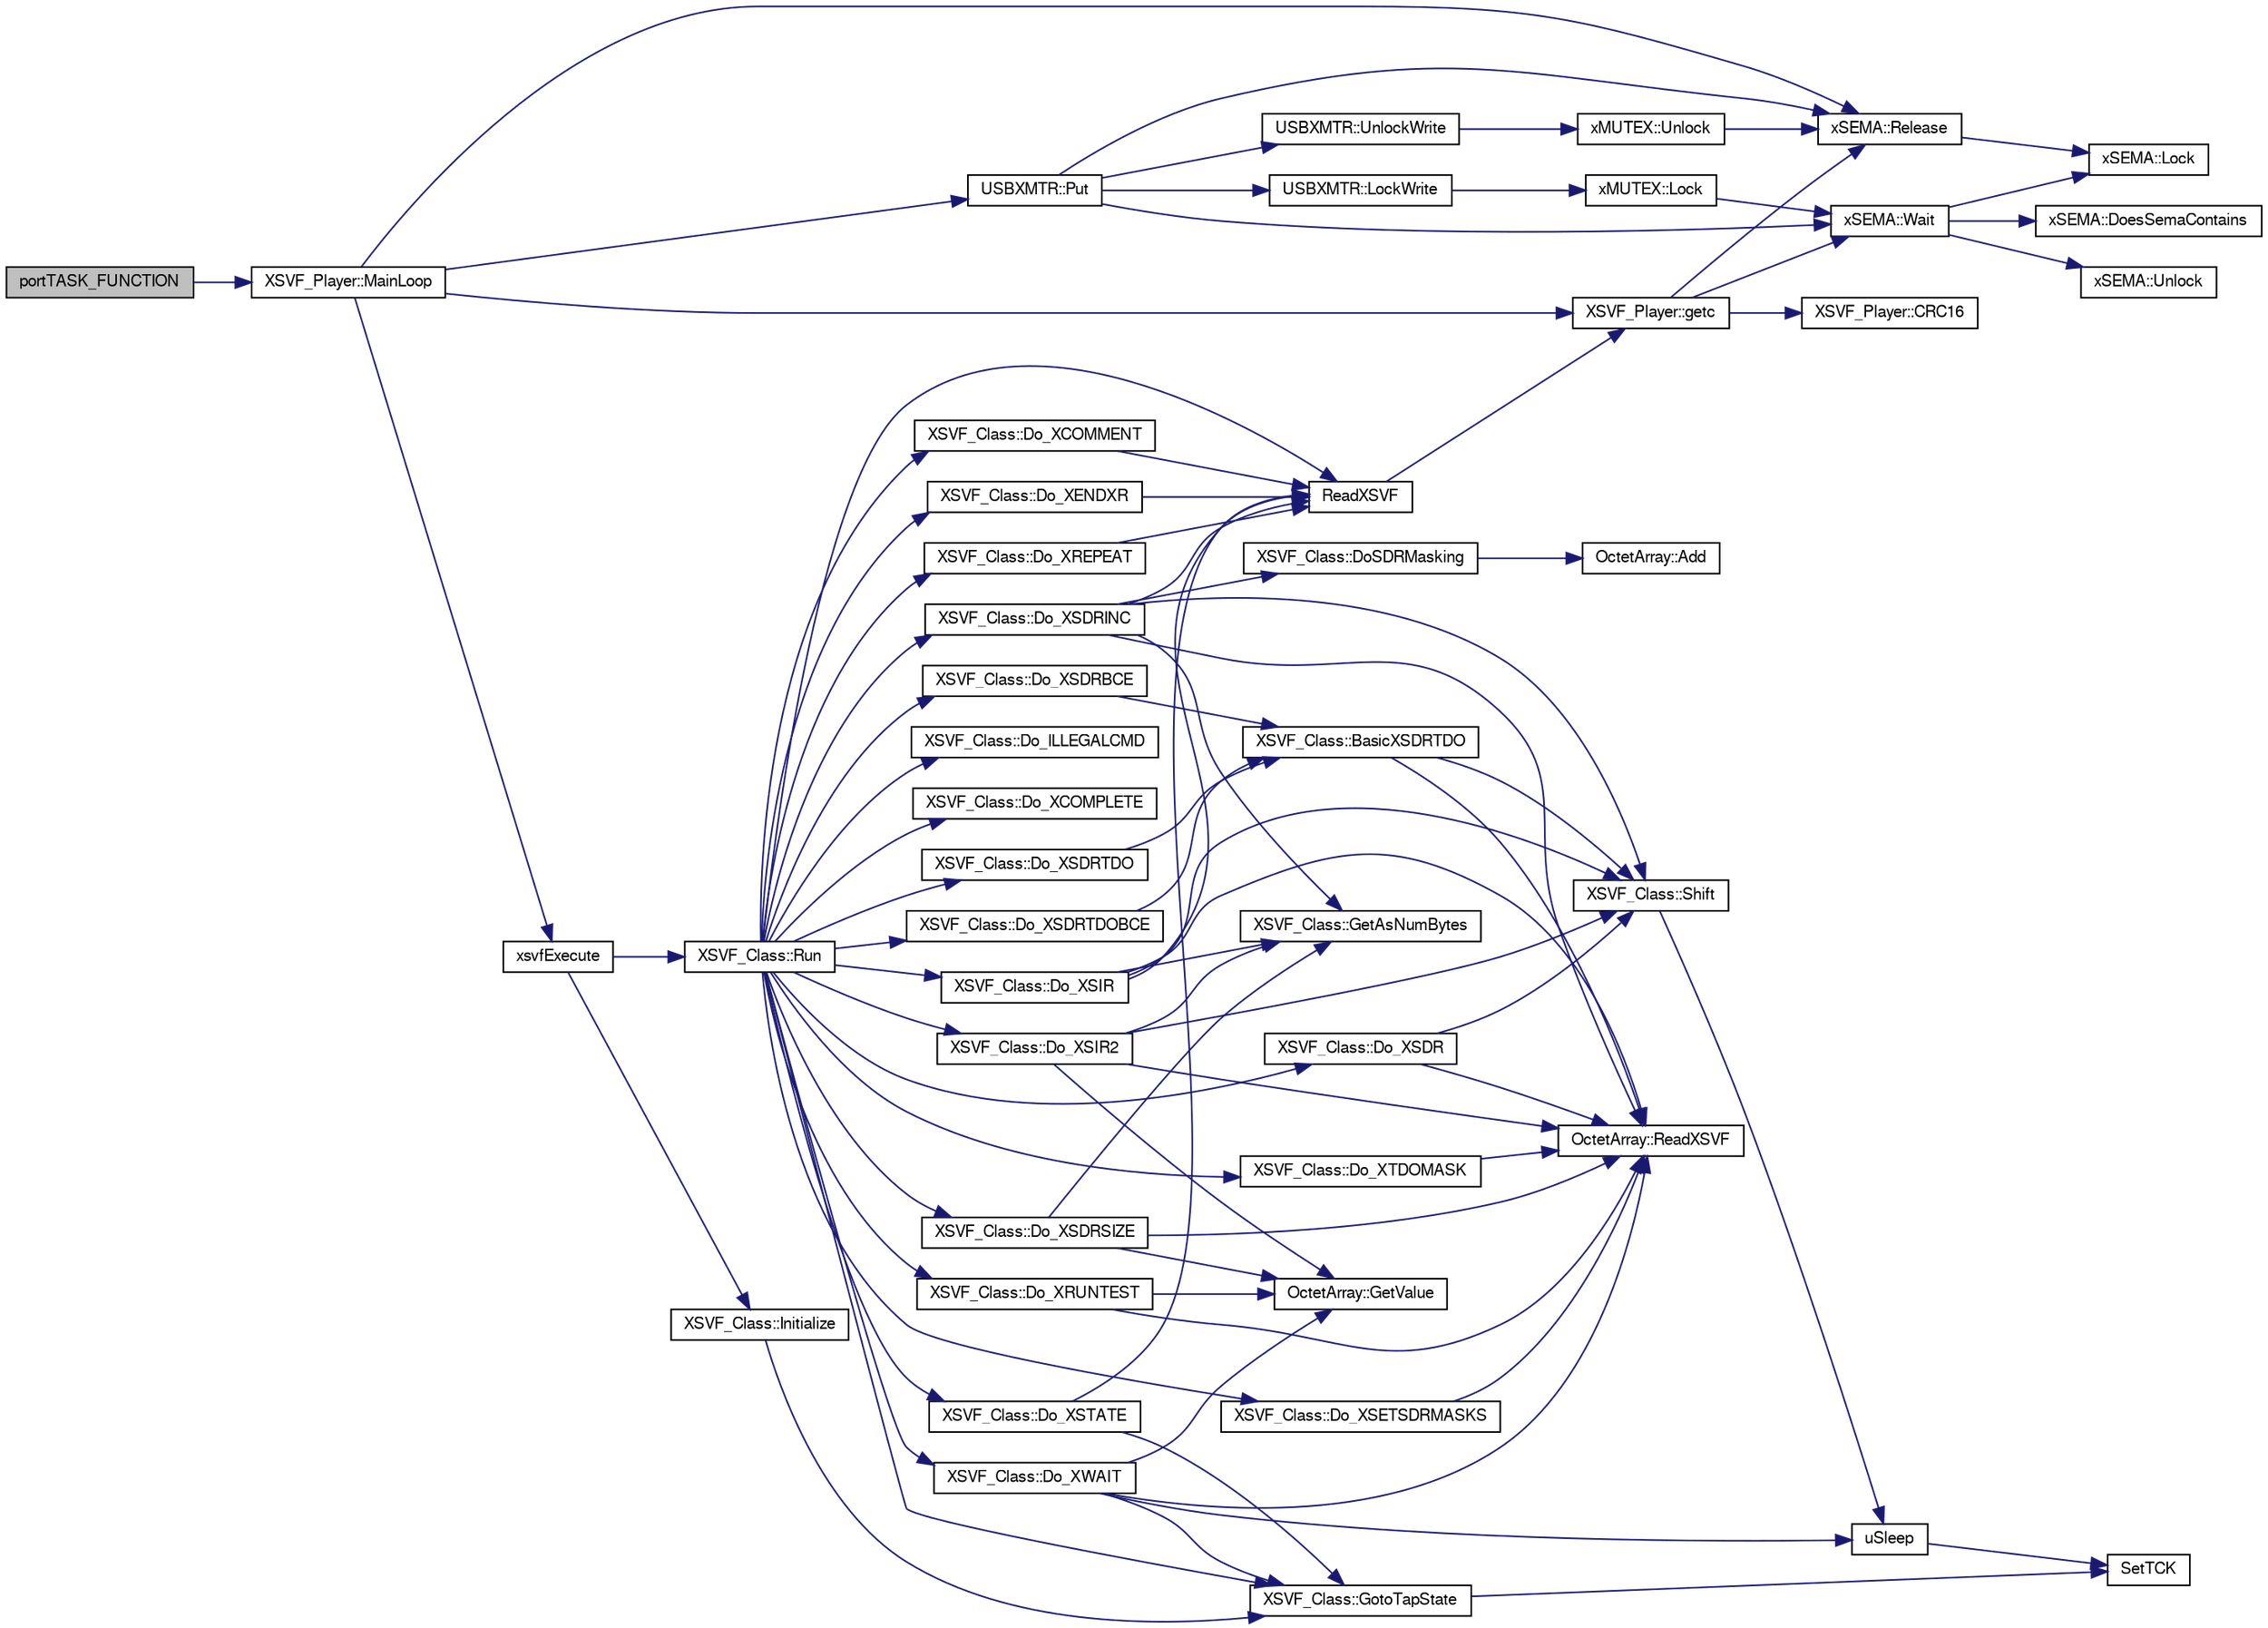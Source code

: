 digraph G
{
  bgcolor="transparent";
  edge [fontname="FreeSans",fontsize=10,labelfontname="FreeSans",labelfontsize=10];
  node [fontname="FreeSans",fontsize=10,shape=record];
  rankdir=LR;
  Node1 [label="portTASK_FUNCTION",height=0.2,width=0.4,color="black", fillcolor="grey75", style="filled" fontcolor="black"];
  Node1 -> Node2 [color="midnightblue",fontsize=10,style="solid",fontname="FreeSans"];
  Node2 [label="XSVF_Player::MainLoop",height=0.2,width=0.4,color="black",URL="$class_x_s_v_f___player.html#7c68cab8bc1c8d4a40a5a14c7e389a9d"];
  Node2 -> Node3 [color="midnightblue",fontsize=10,style="solid",fontname="FreeSans"];
  Node3 [label="XSVF_Player::getc",height=0.2,width=0.4,color="black",URL="$class_x_s_v_f___player.html#30c853edaf50b1a4d677131bdb78d277"];
  Node3 -> Node4 [color="midnightblue",fontsize=10,style="solid",fontname="FreeSans"];
  Node4 [label="XSVF_Player::CRC16",height=0.2,width=0.4,color="black",URL="$class_x_s_v_f___player.html#493d16eed95c4ea70c1026758c45bcf9"];
  Node3 -> Node5 [color="midnightblue",fontsize=10,style="solid",fontname="FreeSans"];
  Node5 [label="xSEMA::Release",height=0.2,width=0.4,color="black",URL="$classx_s_e_m_a.html#21e114e5918da00fc1d5ce9b285f5e2b"];
  Node5 -> Node6 [color="midnightblue",fontsize=10,style="solid",fontname="FreeSans"];
  Node6 [label="xSEMA::Lock",height=0.2,width=0.4,color="black",URL="$classx_s_e_m_a.html#f672373f4e74bc17689036721587a6f1"];
  Node3 -> Node7 [color="midnightblue",fontsize=10,style="solid",fontname="FreeSans"];
  Node7 [label="xSEMA::Wait",height=0.2,width=0.4,color="black",URL="$classx_s_e_m_a.html#d398bc33f1c28f28c33ce1796b0e4ca7"];
  Node7 -> Node8 [color="midnightblue",fontsize=10,style="solid",fontname="FreeSans"];
  Node8 [label="xSEMA::DoesSemaContains",height=0.2,width=0.4,color="black",URL="$classx_s_e_m_a.html#b04acaa143ecfad200784197b075a8a8"];
  Node7 -> Node6 [color="midnightblue",fontsize=10,style="solid",fontname="FreeSans"];
  Node7 -> Node9 [color="midnightblue",fontsize=10,style="solid",fontname="FreeSans"];
  Node9 [label="xSEMA::Unlock",height=0.2,width=0.4,color="black",URL="$classx_s_e_m_a.html#b2457b1a08f5ef2bc40524d0e2c306bc"];
  Node2 -> Node10 [color="midnightblue",fontsize=10,style="solid",fontname="FreeSans"];
  Node10 [label="USBXMTR::Put",height=0.2,width=0.4,color="black",URL="$class_u_s_b_x_m_t_r.html#149d280fef7548a52d67fcb5c5ac3ea6"];
  Node10 -> Node11 [color="midnightblue",fontsize=10,style="solid",fontname="FreeSans"];
  Node11 [label="USBXMTR::LockWrite",height=0.2,width=0.4,color="black",URL="$class_u_s_b_x_m_t_r.html#70384f142454df09c3600680cff40274"];
  Node11 -> Node12 [color="midnightblue",fontsize=10,style="solid",fontname="FreeSans"];
  Node12 [label="xMUTEX::Lock",height=0.2,width=0.4,color="black",URL="$classx_m_u_t_e_x.html#529d57424fe4f58d9a13dea66e40ecfa"];
  Node12 -> Node7 [color="midnightblue",fontsize=10,style="solid",fontname="FreeSans"];
  Node10 -> Node5 [color="midnightblue",fontsize=10,style="solid",fontname="FreeSans"];
  Node10 -> Node13 [color="midnightblue",fontsize=10,style="solid",fontname="FreeSans"];
  Node13 [label="USBXMTR::UnlockWrite",height=0.2,width=0.4,color="black",URL="$class_u_s_b_x_m_t_r.html#421fa0d0a2a7d807d6d9c84b6e0304f8"];
  Node13 -> Node14 [color="midnightblue",fontsize=10,style="solid",fontname="FreeSans"];
  Node14 [label="xMUTEX::Unlock",height=0.2,width=0.4,color="black",URL="$classx_m_u_t_e_x.html#5f693de60fd054e78ef201118bc54a5f"];
  Node14 -> Node5 [color="midnightblue",fontsize=10,style="solid",fontname="FreeSans"];
  Node10 -> Node7 [color="midnightblue",fontsize=10,style="solid",fontname="FreeSans"];
  Node2 -> Node5 [color="midnightblue",fontsize=10,style="solid",fontname="FreeSans"];
  Node2 -> Node15 [color="midnightblue",fontsize=10,style="solid",fontname="FreeSans"];
  Node15 [label="xsvfExecute",height=0.2,width=0.4,color="black",URL="$xsvf_player_8cpp.html#e93c6daae7373770742d882ffff7db8a"];
  Node15 -> Node16 [color="midnightblue",fontsize=10,style="solid",fontname="FreeSans"];
  Node16 [label="XSVF_Class::Initialize",height=0.2,width=0.4,color="black",URL="$class_x_s_v_f___class.html#b1a0edb866632e8feca153e14110f394"];
  Node16 -> Node17 [color="midnightblue",fontsize=10,style="solid",fontname="FreeSans"];
  Node17 [label="XSVF_Class::GotoTapState",height=0.2,width=0.4,color="black",URL="$class_x_s_v_f___class.html#5808e57917c2f489d97ddb9f1c4d346c"];
  Node17 -> Node18 [color="midnightblue",fontsize=10,style="solid",fontname="FreeSans"];
  Node18 [label="SetTCK",height=0.2,width=0.4,color="black",URL="$xsvf_port_8hpp.html#f78586706e602574a5a51f07ca7928d1"];
  Node15 -> Node19 [color="midnightblue",fontsize=10,style="solid",fontname="FreeSans"];
  Node19 [label="XSVF_Class::Run",height=0.2,width=0.4,color="black",URL="$class_x_s_v_f___class.html#12ccef01bf5a47d54aa357204c0e4636"];
  Node19 -> Node20 [color="midnightblue",fontsize=10,style="solid",fontname="FreeSans"];
  Node20 [label="XSVF_Class::Do_ILLEGALCMD",height=0.2,width=0.4,color="black",URL="$class_x_s_v_f___class.html#8cf144d81fccdbf9aa1b9335b6f6a9fb"];
  Node19 -> Node21 [color="midnightblue",fontsize=10,style="solid",fontname="FreeSans"];
  Node21 [label="XSVF_Class::Do_XCOMMENT",height=0.2,width=0.4,color="black",URL="$class_x_s_v_f___class.html#ccbb74bef1f29b2a1522413953b06f7e"];
  Node21 -> Node22 [color="midnightblue",fontsize=10,style="solid",fontname="FreeSans"];
  Node22 [label="ReadXSVF",height=0.2,width=0.4,color="black",URL="$xsvf_port_8hpp.html#eead376a8e9b9d8b83d3f95f0b440ecc"];
  Node22 -> Node3 [color="midnightblue",fontsize=10,style="solid",fontname="FreeSans"];
  Node19 -> Node23 [color="midnightblue",fontsize=10,style="solid",fontname="FreeSans"];
  Node23 [label="XSVF_Class::Do_XCOMPLETE",height=0.2,width=0.4,color="black",URL="$class_x_s_v_f___class.html#26c1aa484c40f8af2b308e52085c6ee7"];
  Node19 -> Node24 [color="midnightblue",fontsize=10,style="solid",fontname="FreeSans"];
  Node24 [label="XSVF_Class::Do_XENDXR",height=0.2,width=0.4,color="black",URL="$class_x_s_v_f___class.html#c16456e7c7645b0f00e476da3298f071"];
  Node24 -> Node22 [color="midnightblue",fontsize=10,style="solid",fontname="FreeSans"];
  Node19 -> Node25 [color="midnightblue",fontsize=10,style="solid",fontname="FreeSans"];
  Node25 [label="XSVF_Class::Do_XREPEAT",height=0.2,width=0.4,color="black",URL="$class_x_s_v_f___class.html#f63e8462528039052c8a608ec5cf1e4c"];
  Node25 -> Node22 [color="midnightblue",fontsize=10,style="solid",fontname="FreeSans"];
  Node19 -> Node26 [color="midnightblue",fontsize=10,style="solid",fontname="FreeSans"];
  Node26 [label="XSVF_Class::Do_XRUNTEST",height=0.2,width=0.4,color="black",URL="$class_x_s_v_f___class.html#abf7099236eea66ccf6dd065b55de77a"];
  Node26 -> Node27 [color="midnightblue",fontsize=10,style="solid",fontname="FreeSans"];
  Node27 [label="OctetArray::GetValue",height=0.2,width=0.4,color="black",URL="$struct_octet_array.html#cd6a007679e1d4786f4d8efdf6f0da65"];
  Node26 -> Node28 [color="midnightblue",fontsize=10,style="solid",fontname="FreeSans"];
  Node28 [label="OctetArray::ReadXSVF",height=0.2,width=0.4,color="black",URL="$struct_octet_array.html#3223cbfe6d3413548c77d3b852d535e6"];
  Node19 -> Node29 [color="midnightblue",fontsize=10,style="solid",fontname="FreeSans"];
  Node29 [label="XSVF_Class::Do_XSDR",height=0.2,width=0.4,color="black",URL="$class_x_s_v_f___class.html#8811b06c1226d944afcb5e780b6df1fc"];
  Node29 -> Node28 [color="midnightblue",fontsize=10,style="solid",fontname="FreeSans"];
  Node29 -> Node30 [color="midnightblue",fontsize=10,style="solid",fontname="FreeSans"];
  Node30 [label="XSVF_Class::Shift",height=0.2,width=0.4,color="black",URL="$class_x_s_v_f___class.html#a04c9ce53b4c6550ac573dceeac18cb6"];
  Node30 -> Node31 [color="midnightblue",fontsize=10,style="solid",fontname="FreeSans"];
  Node31 [label="uSleep",height=0.2,width=0.4,color="black",URL="$xsvf_task_8cpp.html#8a905b43fce5e032aef4d8682872d880"];
  Node31 -> Node18 [color="midnightblue",fontsize=10,style="solid",fontname="FreeSans"];
  Node19 -> Node32 [color="midnightblue",fontsize=10,style="solid",fontname="FreeSans"];
  Node32 [label="XSVF_Class::Do_XSDRBCE",height=0.2,width=0.4,color="black",URL="$class_x_s_v_f___class.html#50fac73304608764490ba227ecce1e05"];
  Node32 -> Node33 [color="midnightblue",fontsize=10,style="solid",fontname="FreeSans"];
  Node33 [label="XSVF_Class::BasicXSDRTDO",height=0.2,width=0.4,color="black",URL="$class_x_s_v_f___class.html#a41934cb146f13e6f4ec25a4696ec9c2"];
  Node33 -> Node28 [color="midnightblue",fontsize=10,style="solid",fontname="FreeSans"];
  Node33 -> Node30 [color="midnightblue",fontsize=10,style="solid",fontname="FreeSans"];
  Node19 -> Node34 [color="midnightblue",fontsize=10,style="solid",fontname="FreeSans"];
  Node34 [label="XSVF_Class::Do_XSDRINC",height=0.2,width=0.4,color="black",URL="$class_x_s_v_f___class.html#bb4f302bf9104dbb218f451536d7a665"];
  Node34 -> Node35 [color="midnightblue",fontsize=10,style="solid",fontname="FreeSans"];
  Node35 [label="XSVF_Class::DoSDRMasking",height=0.2,width=0.4,color="black",URL="$class_x_s_v_f___class.html#2d1b739216f30fb48c057cb0e2fa007f"];
  Node35 -> Node36 [color="midnightblue",fontsize=10,style="solid",fontname="FreeSans"];
  Node36 [label="OctetArray::Add",height=0.2,width=0.4,color="black",URL="$struct_octet_array.html#748c722464a9888ff56cfa508edf2700"];
  Node34 -> Node37 [color="midnightblue",fontsize=10,style="solid",fontname="FreeSans"];
  Node37 [label="XSVF_Class::GetAsNumBytes",height=0.2,width=0.4,color="black",URL="$class_x_s_v_f___class.html#57a63f796b3c8deabda9d8214b29bb18"];
  Node34 -> Node22 [color="midnightblue",fontsize=10,style="solid",fontname="FreeSans"];
  Node34 -> Node28 [color="midnightblue",fontsize=10,style="solid",fontname="FreeSans"];
  Node34 -> Node30 [color="midnightblue",fontsize=10,style="solid",fontname="FreeSans"];
  Node19 -> Node38 [color="midnightblue",fontsize=10,style="solid",fontname="FreeSans"];
  Node38 [label="XSVF_Class::Do_XSDRSIZE",height=0.2,width=0.4,color="black",URL="$class_x_s_v_f___class.html#87c22dcba26a629cc00323522c4ef063"];
  Node38 -> Node37 [color="midnightblue",fontsize=10,style="solid",fontname="FreeSans"];
  Node38 -> Node27 [color="midnightblue",fontsize=10,style="solid",fontname="FreeSans"];
  Node38 -> Node28 [color="midnightblue",fontsize=10,style="solid",fontname="FreeSans"];
  Node19 -> Node39 [color="midnightblue",fontsize=10,style="solid",fontname="FreeSans"];
  Node39 [label="XSVF_Class::Do_XSDRTDO",height=0.2,width=0.4,color="black",URL="$class_x_s_v_f___class.html#655dae380cc07887fc9d481e7f86112b"];
  Node39 -> Node33 [color="midnightblue",fontsize=10,style="solid",fontname="FreeSans"];
  Node19 -> Node40 [color="midnightblue",fontsize=10,style="solid",fontname="FreeSans"];
  Node40 [label="XSVF_Class::Do_XSDRTDOBCE",height=0.2,width=0.4,color="black",URL="$class_x_s_v_f___class.html#eb444803a3dc5487ef2b01b19ea63660"];
  Node40 -> Node33 [color="midnightblue",fontsize=10,style="solid",fontname="FreeSans"];
  Node19 -> Node41 [color="midnightblue",fontsize=10,style="solid",fontname="FreeSans"];
  Node41 [label="XSVF_Class::Do_XSETSDRMASKS",height=0.2,width=0.4,color="black",URL="$class_x_s_v_f___class.html#b45f523f5a4a0d364bd264b94c7b000c"];
  Node41 -> Node28 [color="midnightblue",fontsize=10,style="solid",fontname="FreeSans"];
  Node19 -> Node42 [color="midnightblue",fontsize=10,style="solid",fontname="FreeSans"];
  Node42 [label="XSVF_Class::Do_XSIR",height=0.2,width=0.4,color="black",URL="$class_x_s_v_f___class.html#bb98c9978279e6e849eba476a76b3964"];
  Node42 -> Node37 [color="midnightblue",fontsize=10,style="solid",fontname="FreeSans"];
  Node42 -> Node28 [color="midnightblue",fontsize=10,style="solid",fontname="FreeSans"];
  Node42 -> Node22 [color="midnightblue",fontsize=10,style="solid",fontname="FreeSans"];
  Node42 -> Node30 [color="midnightblue",fontsize=10,style="solid",fontname="FreeSans"];
  Node19 -> Node43 [color="midnightblue",fontsize=10,style="solid",fontname="FreeSans"];
  Node43 [label="XSVF_Class::Do_XSIR2",height=0.2,width=0.4,color="black",URL="$class_x_s_v_f___class.html#25a16a960509e4bffe9b1f51419deea5"];
  Node43 -> Node37 [color="midnightblue",fontsize=10,style="solid",fontname="FreeSans"];
  Node43 -> Node27 [color="midnightblue",fontsize=10,style="solid",fontname="FreeSans"];
  Node43 -> Node28 [color="midnightblue",fontsize=10,style="solid",fontname="FreeSans"];
  Node43 -> Node30 [color="midnightblue",fontsize=10,style="solid",fontname="FreeSans"];
  Node19 -> Node44 [color="midnightblue",fontsize=10,style="solid",fontname="FreeSans"];
  Node44 [label="XSVF_Class::Do_XSTATE",height=0.2,width=0.4,color="black",URL="$class_x_s_v_f___class.html#7ce7cf13775e4d4c6cf0e069bbd6467c"];
  Node44 -> Node17 [color="midnightblue",fontsize=10,style="solid",fontname="FreeSans"];
  Node44 -> Node22 [color="midnightblue",fontsize=10,style="solid",fontname="FreeSans"];
  Node19 -> Node45 [color="midnightblue",fontsize=10,style="solid",fontname="FreeSans"];
  Node45 [label="XSVF_Class::Do_XTDOMASK",height=0.2,width=0.4,color="black",URL="$class_x_s_v_f___class.html#db26d3040e760caed9f6c5934b5d926d"];
  Node45 -> Node28 [color="midnightblue",fontsize=10,style="solid",fontname="FreeSans"];
  Node19 -> Node46 [color="midnightblue",fontsize=10,style="solid",fontname="FreeSans"];
  Node46 [label="XSVF_Class::Do_XWAIT",height=0.2,width=0.4,color="black",URL="$class_x_s_v_f___class.html#25b6d97292978551f10fb0c30ae99906"];
  Node46 -> Node27 [color="midnightblue",fontsize=10,style="solid",fontname="FreeSans"];
  Node46 -> Node17 [color="midnightblue",fontsize=10,style="solid",fontname="FreeSans"];
  Node46 -> Node28 [color="midnightblue",fontsize=10,style="solid",fontname="FreeSans"];
  Node46 -> Node31 [color="midnightblue",fontsize=10,style="solid",fontname="FreeSans"];
  Node19 -> Node17 [color="midnightblue",fontsize=10,style="solid",fontname="FreeSans"];
  Node19 -> Node22 [color="midnightblue",fontsize=10,style="solid",fontname="FreeSans"];
}

